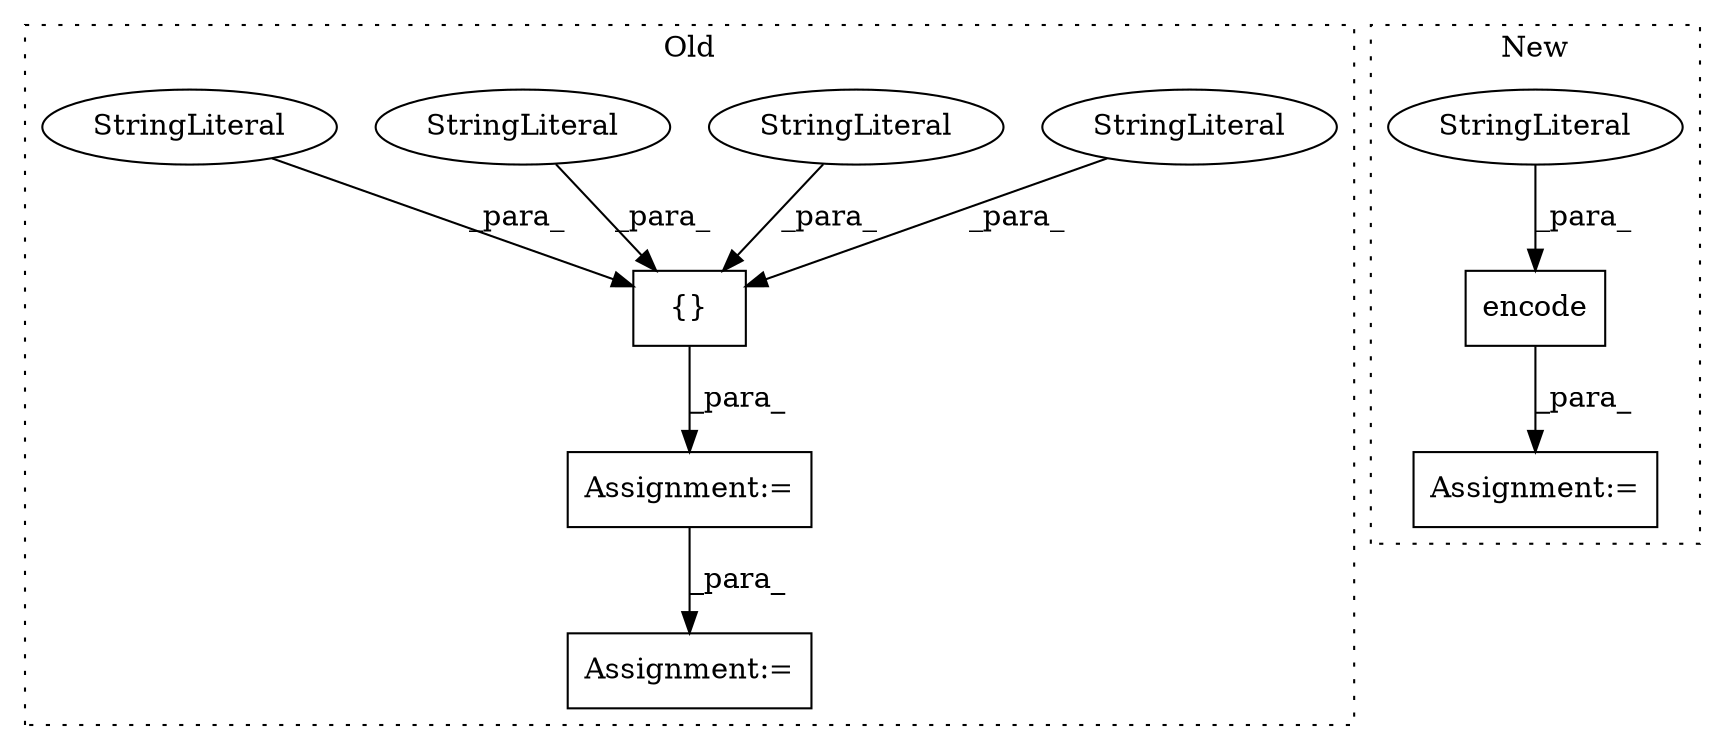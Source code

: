 digraph G {
subgraph cluster0 {
1 [label="{}" a="4" s="1532,1571" l="1,1" shape="box"];
3 [label="StringLiteral" a="45" s="1545" l="10" shape="ellipse"];
4 [label="StringLiteral" a="45" s="1556" l="5" shape="ellipse"];
7 [label="Assignment:=" a="7" s="1519" l="1" shape="box"];
8 [label="StringLiteral" a="45" s="1562" l="9" shape="ellipse"];
9 [label="StringLiteral" a="45" s="1533" l="11" shape="ellipse"];
10 [label="Assignment:=" a="7" s="1587" l="1" shape="box"];
label = "Old";
style="dotted";
}
subgraph cluster1 {
2 [label="encode" a="32" s="2458,2507" l="7,1" shape="box"];
5 [label="StringLiteral" a="45" s="2465" l="7" shape="ellipse"];
6 [label="Assignment:=" a="7" s="2409" l="1" shape="box"];
label = "New";
style="dotted";
}
1 -> 7 [label="_para_"];
2 -> 6 [label="_para_"];
3 -> 1 [label="_para_"];
4 -> 1 [label="_para_"];
5 -> 2 [label="_para_"];
7 -> 10 [label="_para_"];
8 -> 1 [label="_para_"];
9 -> 1 [label="_para_"];
}